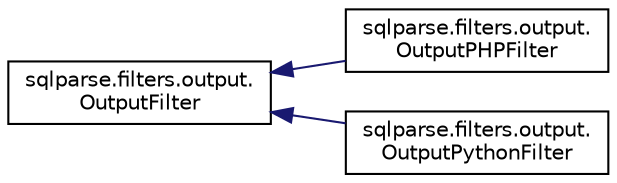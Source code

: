 digraph "Graphical Class Hierarchy"
{
 // LATEX_PDF_SIZE
  edge [fontname="Helvetica",fontsize="10",labelfontname="Helvetica",labelfontsize="10"];
  node [fontname="Helvetica",fontsize="10",shape=record];
  rankdir="LR";
  Node0 [label="sqlparse.filters.output.\lOutputFilter",height=0.2,width=0.4,color="black", fillcolor="white", style="filled",URL="$d3/d76/classsqlparse_1_1filters_1_1output_1_1_output_filter.html",tooltip=" "];
  Node0 -> Node1 [dir="back",color="midnightblue",fontsize="10",style="solid",fontname="Helvetica"];
  Node1 [label="sqlparse.filters.output.\lOutputPHPFilter",height=0.2,width=0.4,color="black", fillcolor="white", style="filled",URL="$de/d87/classsqlparse_1_1filters_1_1output_1_1_output_p_h_p_filter.html",tooltip=" "];
  Node0 -> Node2 [dir="back",color="midnightblue",fontsize="10",style="solid",fontname="Helvetica"];
  Node2 [label="sqlparse.filters.output.\lOutputPythonFilter",height=0.2,width=0.4,color="black", fillcolor="white", style="filled",URL="$d8/d5a/classsqlparse_1_1filters_1_1output_1_1_output_python_filter.html",tooltip=" "];
}
